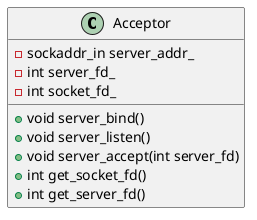 @startuml
class Acceptor
{
    - sockaddr_in server_addr_
    - int server_fd_
    - int socket_fd_
    + void server_bind()
    + void server_listen()
    + void server_accept(int server_fd)
    + int get_socket_fd()
    + int get_server_fd()
}
@enduml
